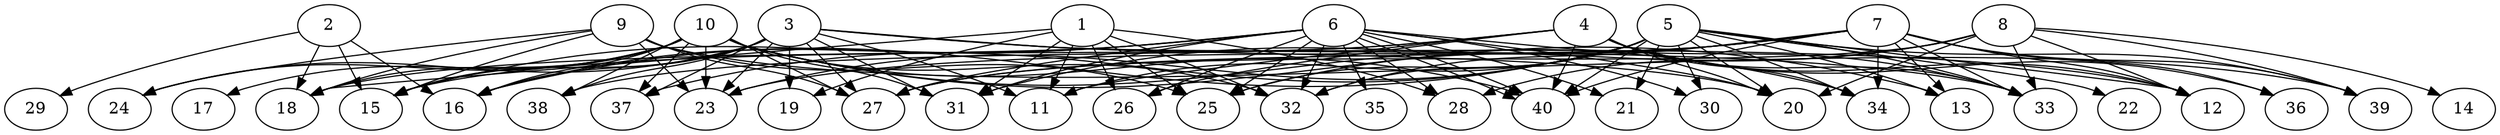 // DAG (tier=3-complex, mode=compute, n=40, ccr=0.457, fat=0.826, density=0.680, regular=0.347, jump=0.324, mindata=1048576, maxdata=16777216)
// DAG automatically generated by daggen at Sun Aug 24 16:33:34 2025
// /home/ermia/Project/Environments/daggen/bin/daggen --dot --ccr 0.457 --fat 0.826 --regular 0.347 --density 0.680 --jump 0.324 --mindata 1048576 --maxdata 16777216 -n 40 
digraph G {
  1 [size="337172137916500017152", alpha="0.04", expect_size="168586068958250008576"]
  1 -> 11 [size ="387547054211072"]
  1 -> 18 [size ="387547054211072"]
  1 -> 19 [size ="387547054211072"]
  1 -> 25 [size ="387547054211072"]
  1 -> 26 [size ="387547054211072"]
  1 -> 28 [size ="387547054211072"]
  1 -> 31 [size ="387547054211072"]
  1 -> 32 [size ="387547054211072"]
  2 [size="44175703387749784", alpha="0.06", expect_size="22087851693874892"]
  2 -> 15 [size ="1721389547520000"]
  2 -> 16 [size ="1721389547520000"]
  2 -> 18 [size ="1721389547520000"]
  2 -> 29 [size ="1721389547520000"]
  3 [size="963399831143841792000", alpha="0.15", expect_size="481699915571920896000"]
  3 -> 11 [size ="780358857523200"]
  3 -> 12 [size ="780358857523200"]
  3 -> 15 [size ="780358857523200"]
  3 -> 16 [size ="780358857523200"]
  3 -> 19 [size ="780358857523200"]
  3 -> 20 [size ="780358857523200"]
  3 -> 23 [size ="780358857523200"]
  3 -> 24 [size ="780358857523200"]
  3 -> 27 [size ="780358857523200"]
  3 -> 31 [size ="780358857523200"]
  3 -> 33 [size ="780358857523200"]
  3 -> 37 [size ="780358857523200"]
  3 -> 38 [size ="780358857523200"]
  4 [size="19466151016993390592", alpha="0.13", expect_size="9733075508496695296"]
  4 -> 11 [size ="57890865938432"]
  4 -> 12 [size ="57890865938432"]
  4 -> 15 [size ="57890865938432"]
  4 -> 20 [size ="57890865938432"]
  4 -> 26 [size ="57890865938432"]
  4 -> 33 [size ="57890865938432"]
  4 -> 34 [size ="57890865938432"]
  4 -> 36 [size ="57890865938432"]
  4 -> 38 [size ="57890865938432"]
  4 -> 40 [size ="57890865938432"]
  5 [size="212570979011224832", alpha="0.10", expect_size="106285489505612416"]
  5 -> 11 [size ="103820130516992"]
  5 -> 12 [size ="103820130516992"]
  5 -> 13 [size ="103820130516992"]
  5 -> 16 [size ="103820130516992"]
  5 -> 20 [size ="103820130516992"]
  5 -> 21 [size ="103820130516992"]
  5 -> 22 [size ="103820130516992"]
  5 -> 23 [size ="103820130516992"]
  5 -> 25 [size ="103820130516992"]
  5 -> 30 [size ="103820130516992"]
  5 -> 32 [size ="103820130516992"]
  5 -> 33 [size ="103820130516992"]
  5 -> 34 [size ="103820130516992"]
  5 -> 37 [size ="103820130516992"]
  5 -> 39 [size ="103820130516992"]
  5 -> 40 [size ="103820130516992"]
  6 [size="3714918730108655104", alpha="0.19", expect_size="1857459365054327552"]
  6 -> 15 [size ="1422695577157632"]
  6 -> 16 [size ="1422695577157632"]
  6 -> 18 [size ="1422695577157632"]
  6 -> 20 [size ="1422695577157632"]
  6 -> 21 [size ="1422695577157632"]
  6 -> 25 [size ="1422695577157632"]
  6 -> 26 [size ="1422695577157632"]
  6 -> 27 [size ="1422695577157632"]
  6 -> 28 [size ="1422695577157632"]
  6 -> 30 [size ="1422695577157632"]
  6 -> 31 [size ="1422695577157632"]
  6 -> 32 [size ="1422695577157632"]
  6 -> 33 [size ="1422695577157632"]
  6 -> 35 [size ="1422695577157632"]
  6 -> 40 [size ="1422695577157632"]
  6 -> 40 [size ="1422695577157632"]
  7 [size="399825611016393280", alpha="0.03", expect_size="199912805508196640"]
  7 -> 12 [size ="159171622207488"]
  7 -> 13 [size ="159171622207488"]
  7 -> 23 [size ="159171622207488"]
  7 -> 27 [size ="159171622207488"]
  7 -> 31 [size ="159171622207488"]
  7 -> 32 [size ="159171622207488"]
  7 -> 33 [size ="159171622207488"]
  7 -> 34 [size ="159171622207488"]
  7 -> 36 [size ="159171622207488"]
  7 -> 39 [size ="159171622207488"]
  7 -> 40 [size ="159171622207488"]
  8 [size="109623940307352896", alpha="0.05", expect_size="54811970153676448"]
  8 -> 12 [size ="1735839763660800"]
  8 -> 14 [size ="1735839763660800"]
  8 -> 20 [size ="1735839763660800"]
  8 -> 25 [size ="1735839763660800"]
  8 -> 27 [size ="1735839763660800"]
  8 -> 28 [size ="1735839763660800"]
  8 -> 33 [size ="1735839763660800"]
  8 -> 39 [size ="1735839763660800"]
  9 [size="795741881963204", alpha="0.19", expect_size="397870940981602"]
  9 -> 15 [size ="42997454471168"]
  9 -> 18 [size ="42997454471168"]
  9 -> 23 [size ="42997454471168"]
  9 -> 24 [size ="42997454471168"]
  9 -> 25 [size ="42997454471168"]
  9 -> 27 [size ="42997454471168"]
  9 -> 39 [size ="42997454471168"]
  10 [size="719323136000000000000", alpha="0.01", expect_size="359661568000000000000"]
  10 -> 13 [size ="642252800000000"]
  10 -> 15 [size ="642252800000000"]
  10 -> 16 [size ="642252800000000"]
  10 -> 17 [size ="642252800000000"]
  10 -> 18 [size ="642252800000000"]
  10 -> 23 [size ="642252800000000"]
  10 -> 24 [size ="642252800000000"]
  10 -> 27 [size ="642252800000000"]
  10 -> 31 [size ="642252800000000"]
  10 -> 32 [size ="642252800000000"]
  10 -> 34 [size ="642252800000000"]
  10 -> 37 [size ="642252800000000"]
  10 -> 38 [size ="642252800000000"]
  10 -> 40 [size ="642252800000000"]
  11 [size="93166706476293808", alpha="0.04", expect_size="46583353238146904"]
  12 [size="3166265464162615296000", alpha="0.01", expect_size="1583132732081307648000"]
  13 [size="413266734681369728", alpha="0.00", expect_size="206633367340684864"]
  14 [size="1929208292448856440832", alpha="0.19", expect_size="964604146224428220416"]
  15 [size="53685714130405687296", alpha="0.01", expect_size="26842857065202843648"]
  16 [size="956674272459073536", alpha="0.18", expect_size="478337136229536768"]
  17 [size="494124097239281152", alpha="0.15", expect_size="247062048619640576"]
  18 [size="835032275800464896", alpha="0.16", expect_size="417516137900232448"]
  19 [size="86215020536278128", alpha="0.16", expect_size="43107510268139064"]
  20 [size="58686094769651712000", alpha="0.08", expect_size="29343047384825856000"]
  21 [size="1605492853528592384000", alpha="0.08", expect_size="802746426764296192000"]
  22 [size="30051315259829944", alpha="0.17", expect_size="15025657629914972"]
  23 [size="218294821115986304", alpha="0.01", expect_size="109147410557993152"]
  24 [size="748819117071157690368", alpha="0.16", expect_size="374409558535578845184"]
  25 [size="4647101411540292608", alpha="0.12", expect_size="2323550705770146304"]
  26 [size="59703189931490640", alpha="0.17", expect_size="29851594965745320"]
  27 [size="776454702613172", alpha="0.05", expect_size="388227351306586"]
  28 [size="37337937135645229056", alpha="0.16", expect_size="18668968567822614528"]
  29 [size="2674819929759058755584", alpha="0.10", expect_size="1337409964879529377792"]
  30 [size="407995455348951482368", alpha="0.12", expect_size="203997727674475741184"]
  31 [size="1991279771148533504", alpha="0.10", expect_size="995639885574266752"]
  32 [size="14761540856051712", alpha="0.05", expect_size="7380770428025856"]
  33 [size="443449256873769828352", alpha="0.07", expect_size="221724628436884914176"]
  34 [size="115657335543995301888", alpha="0.06", expect_size="57828667771997650944"]
  35 [size="46193743860599904", alpha="0.15", expect_size="23096871930299952"]
  36 [size="204596072432769504", alpha="0.02", expect_size="102298036216384752"]
  37 [size="71593310623367168000", alpha="0.12", expect_size="35796655311683584000"]
  38 [size="280684070277077794816", alpha="0.07", expect_size="140342035138538897408"]
  39 [size="15426050417527619584", alpha="0.09", expect_size="7713025208763809792"]
  40 [size="676547574053111595008", alpha="0.18", expect_size="338273787026555797504"]
}
